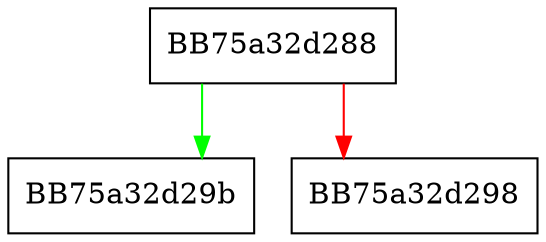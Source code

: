 digraph init {
  node [shape="box"];
  graph [splines=ortho];
  BB75a32d288 -> BB75a32d29b [color="green"];
  BB75a32d288 -> BB75a32d298 [color="red"];
}